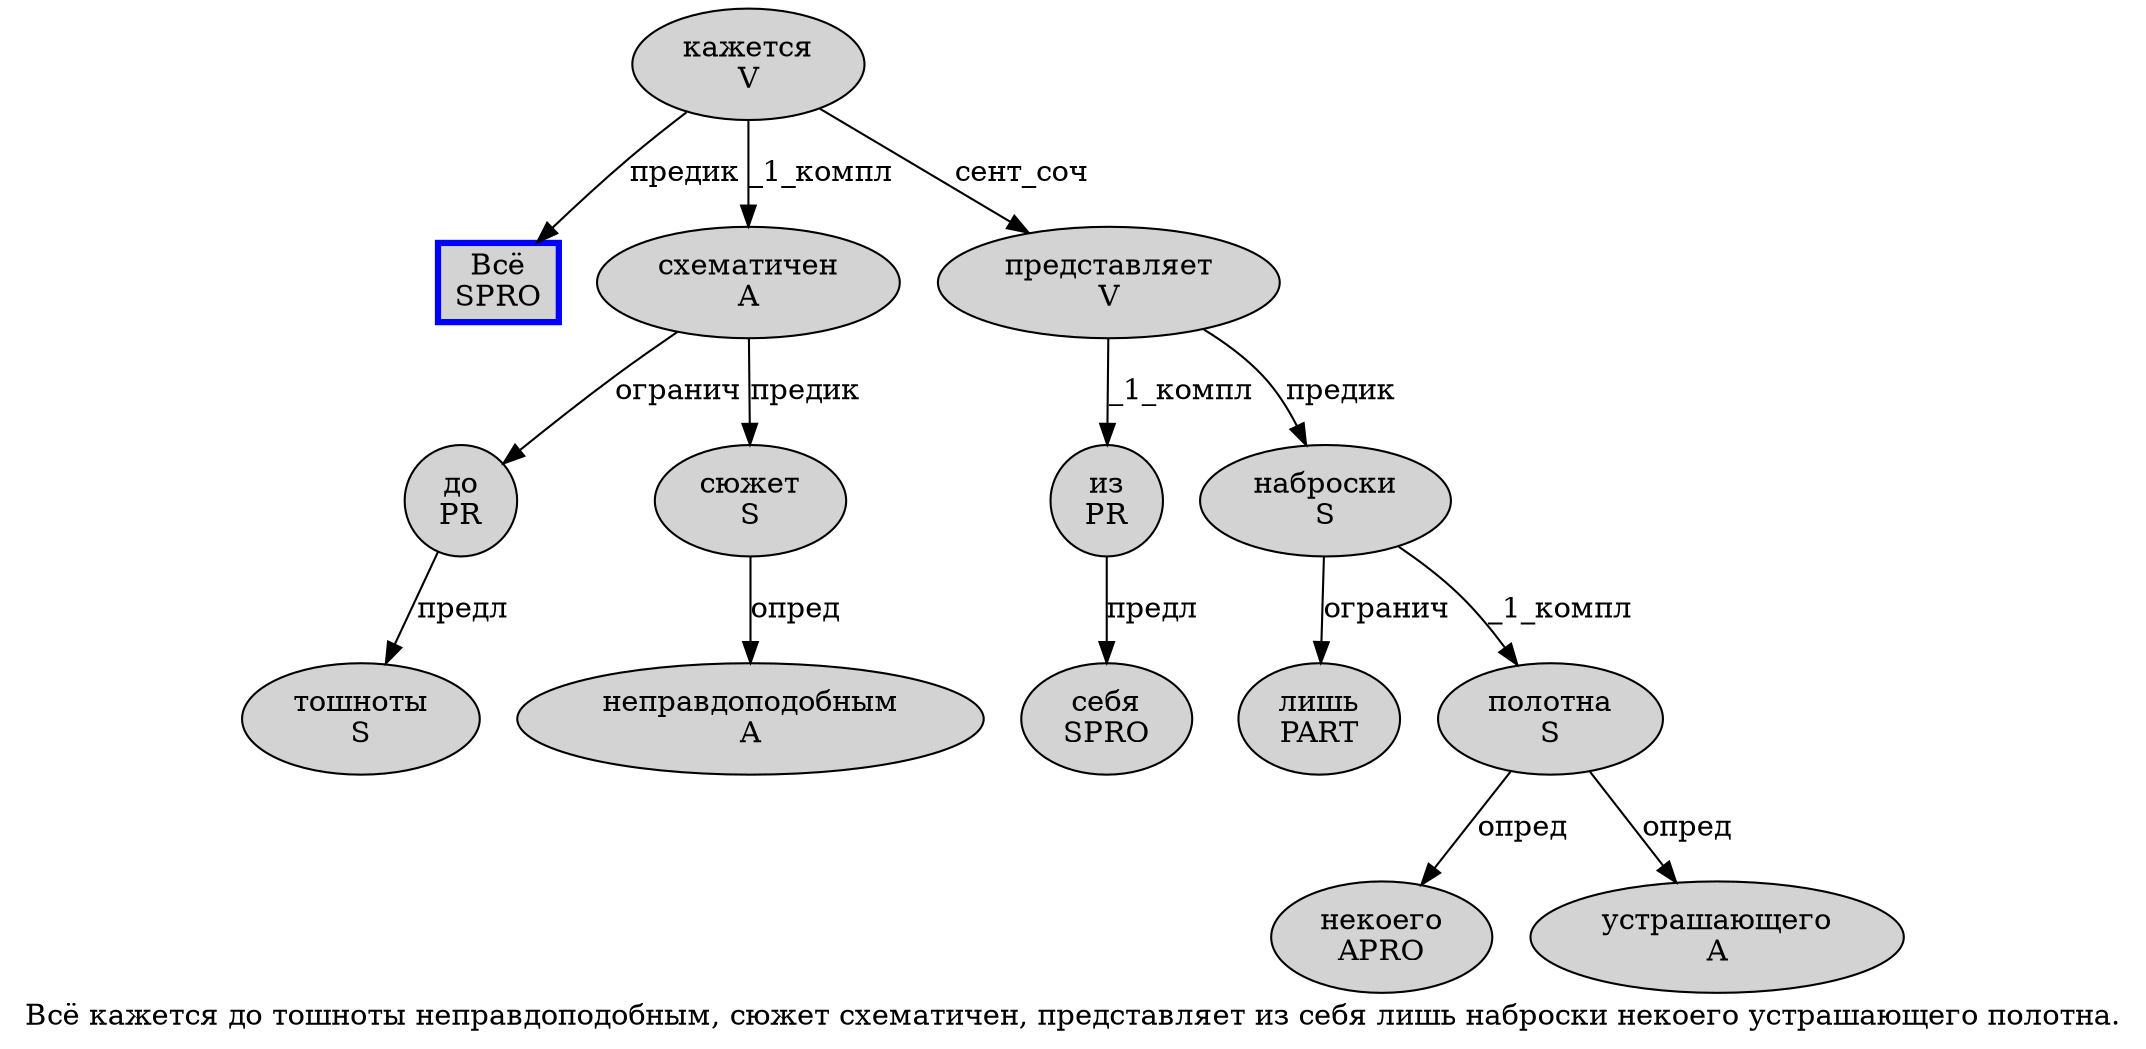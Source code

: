 digraph SENTENCE_1709 {
	graph [label="Всё кажется до тошноты неправдоподобным, сюжет схематичен, представляет из себя лишь наброски некоего устрашающего полотна."]
	node [style=filled]
		0 [label="Всё
SPRO" color=blue fillcolor=lightgray penwidth=3 shape=box]
		1 [label="кажется
V" color="" fillcolor=lightgray penwidth=1 shape=ellipse]
		2 [label="до
PR" color="" fillcolor=lightgray penwidth=1 shape=ellipse]
		3 [label="тошноты
S" color="" fillcolor=lightgray penwidth=1 shape=ellipse]
		4 [label="неправдоподобным
A" color="" fillcolor=lightgray penwidth=1 shape=ellipse]
		6 [label="сюжет
S" color="" fillcolor=lightgray penwidth=1 shape=ellipse]
		7 [label="схематичен
A" color="" fillcolor=lightgray penwidth=1 shape=ellipse]
		9 [label="представляет
V" color="" fillcolor=lightgray penwidth=1 shape=ellipse]
		10 [label="из
PR" color="" fillcolor=lightgray penwidth=1 shape=ellipse]
		11 [label="себя
SPRO" color="" fillcolor=lightgray penwidth=1 shape=ellipse]
		12 [label="лишь
PART" color="" fillcolor=lightgray penwidth=1 shape=ellipse]
		13 [label="наброски
S" color="" fillcolor=lightgray penwidth=1 shape=ellipse]
		14 [label="некоего
APRO" color="" fillcolor=lightgray penwidth=1 shape=ellipse]
		15 [label="устрашающего
A" color="" fillcolor=lightgray penwidth=1 shape=ellipse]
		16 [label="полотна
S" color="" fillcolor=lightgray penwidth=1 shape=ellipse]
			13 -> 12 [label="огранич"]
			13 -> 16 [label="_1_компл"]
			6 -> 4 [label="опред"]
			7 -> 2 [label="огранич"]
			7 -> 6 [label="предик"]
			9 -> 10 [label="_1_компл"]
			9 -> 13 [label="предик"]
			10 -> 11 [label="предл"]
			2 -> 3 [label="предл"]
			1 -> 0 [label="предик"]
			1 -> 7 [label="_1_компл"]
			1 -> 9 [label="сент_соч"]
			16 -> 14 [label="опред"]
			16 -> 15 [label="опред"]
}